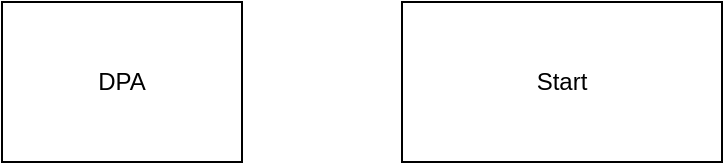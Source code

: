 <mxfile version="28.0.7">
  <diagram name="Страница — 1" id="yB6ljmjd0vUWjxGRCy32">
    <mxGraphModel dx="1131" dy="781" grid="1" gridSize="10" guides="1" tooltips="1" connect="1" arrows="1" fold="1" page="1" pageScale="1" pageWidth="827" pageHeight="1169" math="0" shadow="0">
      <root>
        <mxCell id="0" />
        <mxCell id="1" parent="0" />
        <mxCell id="1tEoKAisDk6B2TqbbuxF-1" value="DPA" style="rounded=0;whiteSpace=wrap;html=1;" vertex="1" parent="1">
          <mxGeometry x="80" y="240" width="120" height="80" as="geometry" />
        </mxCell>
        <mxCell id="1tEoKAisDk6B2TqbbuxF-3" value="Start" style="rounded=0;whiteSpace=wrap;html=1;" vertex="1" parent="1">
          <mxGeometry x="280" y="240" width="160" height="80" as="geometry" />
        </mxCell>
      </root>
    </mxGraphModel>
  </diagram>
</mxfile>
